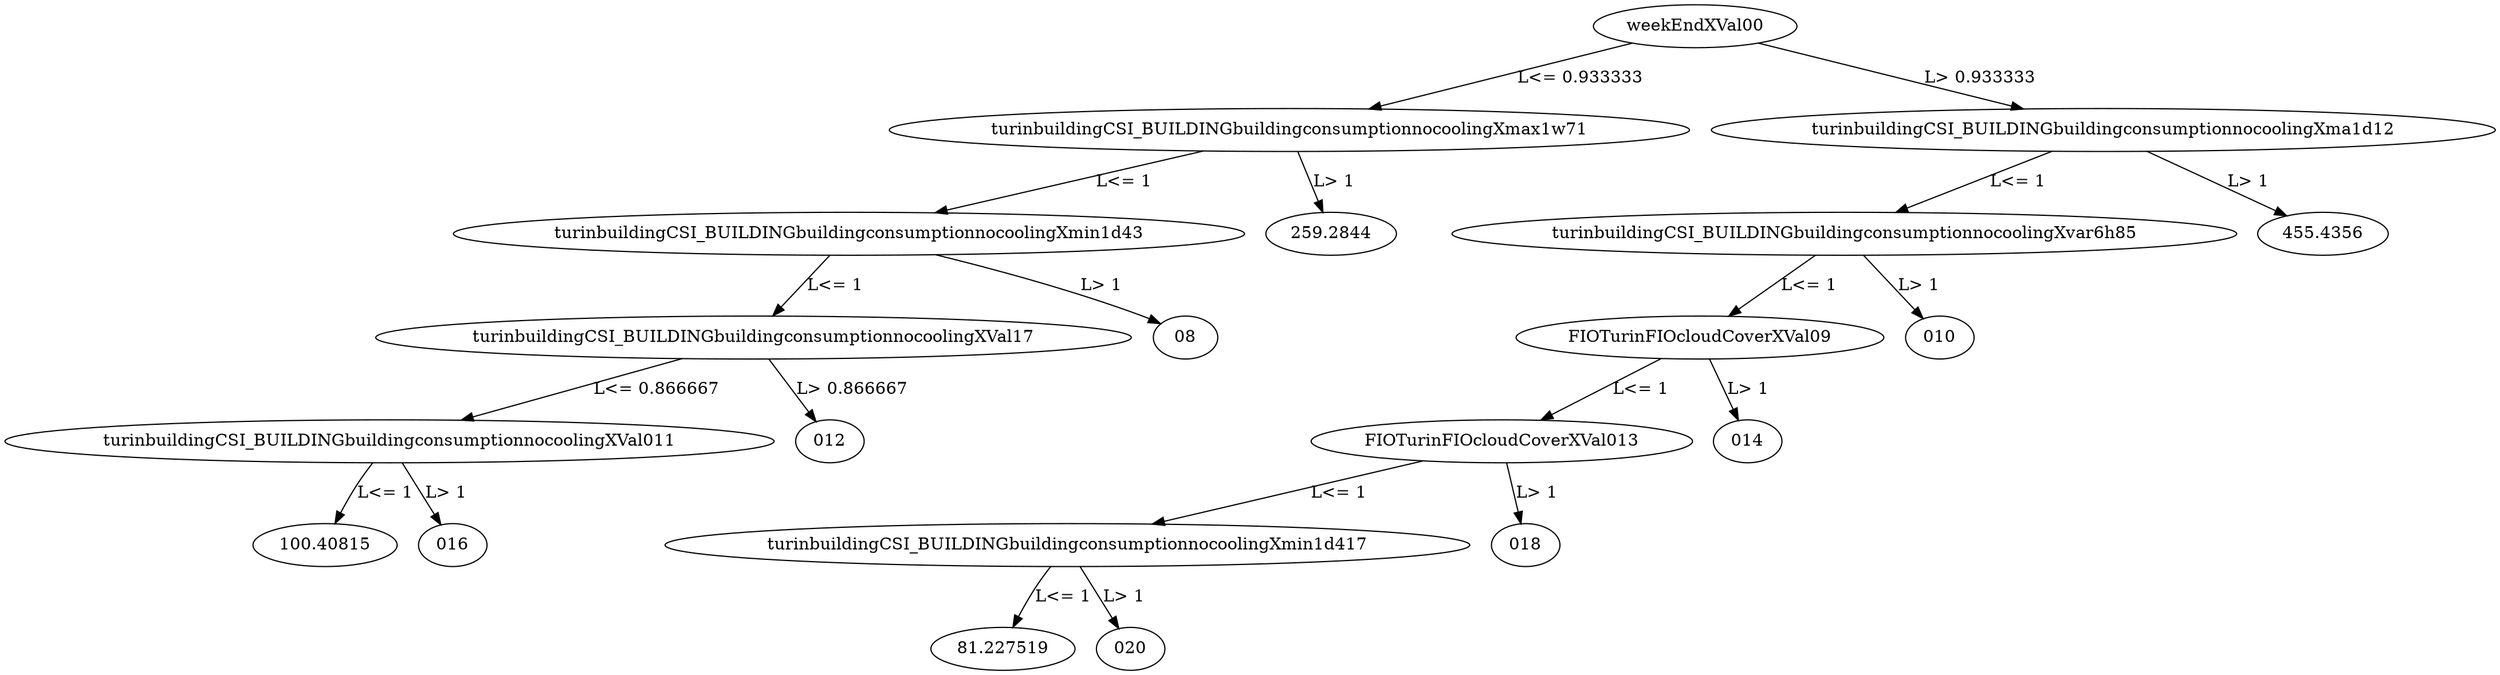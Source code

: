 digraph dt_fig {
	weekEndXVal00 -> turinbuildingCSI_BUILDINGbuildingconsumptionnocoolingXmax1w71 [label="L<= 0.933333"];
	weekEndXVal00 -> turinbuildingCSI_BUILDINGbuildingconsumptionnocoolingXma1d12 [label="L> 0.933333"];
	turinbuildingCSI_BUILDINGbuildingconsumptionnocoolingXmax1w71 -> turinbuildingCSI_BUILDINGbuildingconsumptionnocoolingXmin1d43 [label="L<= 1"];
	turinbuildingCSI_BUILDINGbuildingconsumptionnocoolingXmax1w71 -> "259.2844" [label="L> 1"];
	turinbuildingCSI_BUILDINGbuildingconsumptionnocoolingXma1d12 -> turinbuildingCSI_BUILDINGbuildingconsumptionnocoolingXvar6h85 [label="L<= 1"];
	turinbuildingCSI_BUILDINGbuildingconsumptionnocoolingXma1d12 -> "455.4356" [label="L> 1"];
	turinbuildingCSI_BUILDINGbuildingconsumptionnocoolingXmin1d43 -> turinbuildingCSI_BUILDINGbuildingconsumptionnocoolingXVal17 [label="L<= 1"];
	turinbuildingCSI_BUILDINGbuildingconsumptionnocoolingXmin1d43 -> "08" [label="L> 1"];
	turinbuildingCSI_BUILDINGbuildingconsumptionnocoolingXvar6h85 -> FIOTurinFIOcloudCoverXVal09 [label="L<= 1"];
	turinbuildingCSI_BUILDINGbuildingconsumptionnocoolingXvar6h85 -> "010" [label="L> 1"];
	turinbuildingCSI_BUILDINGbuildingconsumptionnocoolingXVal17 -> turinbuildingCSI_BUILDINGbuildingconsumptionnocoolingXVal011 [label="L<= 0.866667"];
	turinbuildingCSI_BUILDINGbuildingconsumptionnocoolingXVal17 -> "012" [label="L> 0.866667"];
	FIOTurinFIOcloudCoverXVal09 -> FIOTurinFIOcloudCoverXVal013 [label="L<= 1"];
	FIOTurinFIOcloudCoverXVal09 -> "014" [label="L> 1"];
	turinbuildingCSI_BUILDINGbuildingconsumptionnocoolingXVal011 -> "100.40815" [label="L<= 1"];
	turinbuildingCSI_BUILDINGbuildingconsumptionnocoolingXVal011 -> "016" [label="L> 1"];
	FIOTurinFIOcloudCoverXVal013 -> turinbuildingCSI_BUILDINGbuildingconsumptionnocoolingXmin1d417 [label="L<= 1"];
	FIOTurinFIOcloudCoverXVal013 -> "018" [label="L> 1"];
	turinbuildingCSI_BUILDINGbuildingconsumptionnocoolingXmin1d417 -> "81.227519" [label="L<= 1"];
	turinbuildingCSI_BUILDINGbuildingconsumptionnocoolingXmin1d417 -> "020" [label="L> 1"];
}
